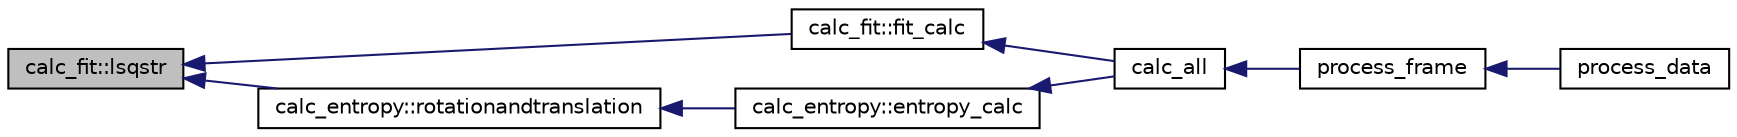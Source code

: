 digraph "calc_fit::lsqstr"
{
  edge [fontname="Helvetica",fontsize="10",labelfontname="Helvetica",labelfontsize="10"];
  node [fontname="Helvetica",fontsize="10",shape=record];
  rankdir="LR";
  Node1 [label="calc_fit::lsqstr",height=0.2,width=0.4,color="black", fillcolor="grey75", style="filled" fontcolor="black"];
  Node1 -> Node2 [dir="back",color="midnightblue",fontsize="10",style="solid",fontname="Helvetica"];
  Node2 [label="calc_fit::fit_calc",height=0.2,width=0.4,color="black", fillcolor="white", style="filled",URL="$classcalc__fit.html#a34e3efb2981d1e8ad36d1556e6f69e18"];
  Node2 -> Node3 [dir="back",color="midnightblue",fontsize="10",style="solid",fontname="Helvetica"];
  Node3 [label="calc_all",height=0.2,width=0.4,color="black", fillcolor="white", style="filled",URL="$qcalc_8f90.html#a5befd1d444d41d7d1e4bf8b297c17ee2"];
  Node3 -> Node4 [dir="back",color="midnightblue",fontsize="10",style="solid",fontname="Helvetica"];
  Node4 [label="process_frame",height=0.2,width=0.4,color="black", fillcolor="white", style="filled",URL="$qcalc_8f90.html#a93dcacb957411ed0d0471fe8a31c60d6"];
  Node4 -> Node5 [dir="back",color="midnightblue",fontsize="10",style="solid",fontname="Helvetica"];
  Node5 [label="process_data",height=0.2,width=0.4,color="black", fillcolor="white", style="filled",URL="$qcalc_8f90.html#a7d2d447954fb385bdca4f228de92b1eb"];
  Node1 -> Node6 [dir="back",color="midnightblue",fontsize="10",style="solid",fontname="Helvetica"];
  Node6 [label="calc_entropy::rotationandtranslation",height=0.2,width=0.4,color="black", fillcolor="white", style="filled",URL="$classcalc__entropy.html#ac138d87a9a4edec83f075e4ae4525ef6"];
  Node6 -> Node7 [dir="back",color="midnightblue",fontsize="10",style="solid",fontname="Helvetica"];
  Node7 [label="calc_entropy::entropy_calc",height=0.2,width=0.4,color="black", fillcolor="white", style="filled",URL="$classcalc__entropy.html#aa0d5bd96bcbb6587c5e1e624674e5e4e"];
  Node7 -> Node3 [dir="back",color="midnightblue",fontsize="10",style="solid",fontname="Helvetica"];
}
